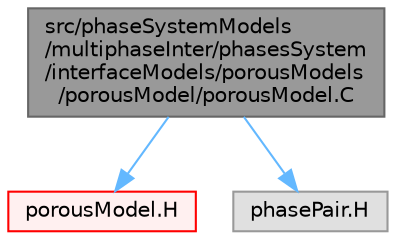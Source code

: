 digraph "src/phaseSystemModels/multiphaseInter/phasesSystem/interfaceModels/porousModels/porousModel/porousModel.C"
{
 // LATEX_PDF_SIZE
  bgcolor="transparent";
  edge [fontname=Helvetica,fontsize=10,labelfontname=Helvetica,labelfontsize=10];
  node [fontname=Helvetica,fontsize=10,shape=box,height=0.2,width=0.4];
  Node1 [id="Node000001",label="src/phaseSystemModels\l/multiphaseInter/phasesSystem\l/interfaceModels/porousModels\l/porousModel/porousModel.C",height=0.2,width=0.4,color="gray40", fillcolor="grey60", style="filled", fontcolor="black",tooltip=" "];
  Node1 -> Node2 [id="edge1_Node000001_Node000002",color="steelblue1",style="solid",tooltip=" "];
  Node2 [id="Node000002",label="porousModel.H",height=0.2,width=0.4,color="red", fillcolor="#FFF0F0", style="filled",URL="$porousModel_8H.html",tooltip=" "];
  Node1 -> Node380 [id="edge2_Node000001_Node000380",color="steelblue1",style="solid",tooltip=" "];
  Node380 [id="Node000380",label="phasePair.H",height=0.2,width=0.4,color="grey60", fillcolor="#E0E0E0", style="filled",tooltip=" "];
}
